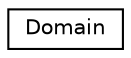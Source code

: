 digraph "Graphical Class Hierarchy"
{
 // LATEX_PDF_SIZE
  edge [fontname="Helvetica",fontsize="10",labelfontname="Helvetica",labelfontsize="10"];
  node [fontname="Helvetica",fontsize="10",shape=record];
  rankdir="LR";
  Node0 [label="Domain",height=0.2,width=0.4,color="black", fillcolor="white", style="filled",URL="$structoperations__research_1_1fz_1_1_domain.html",tooltip=" "];
}
